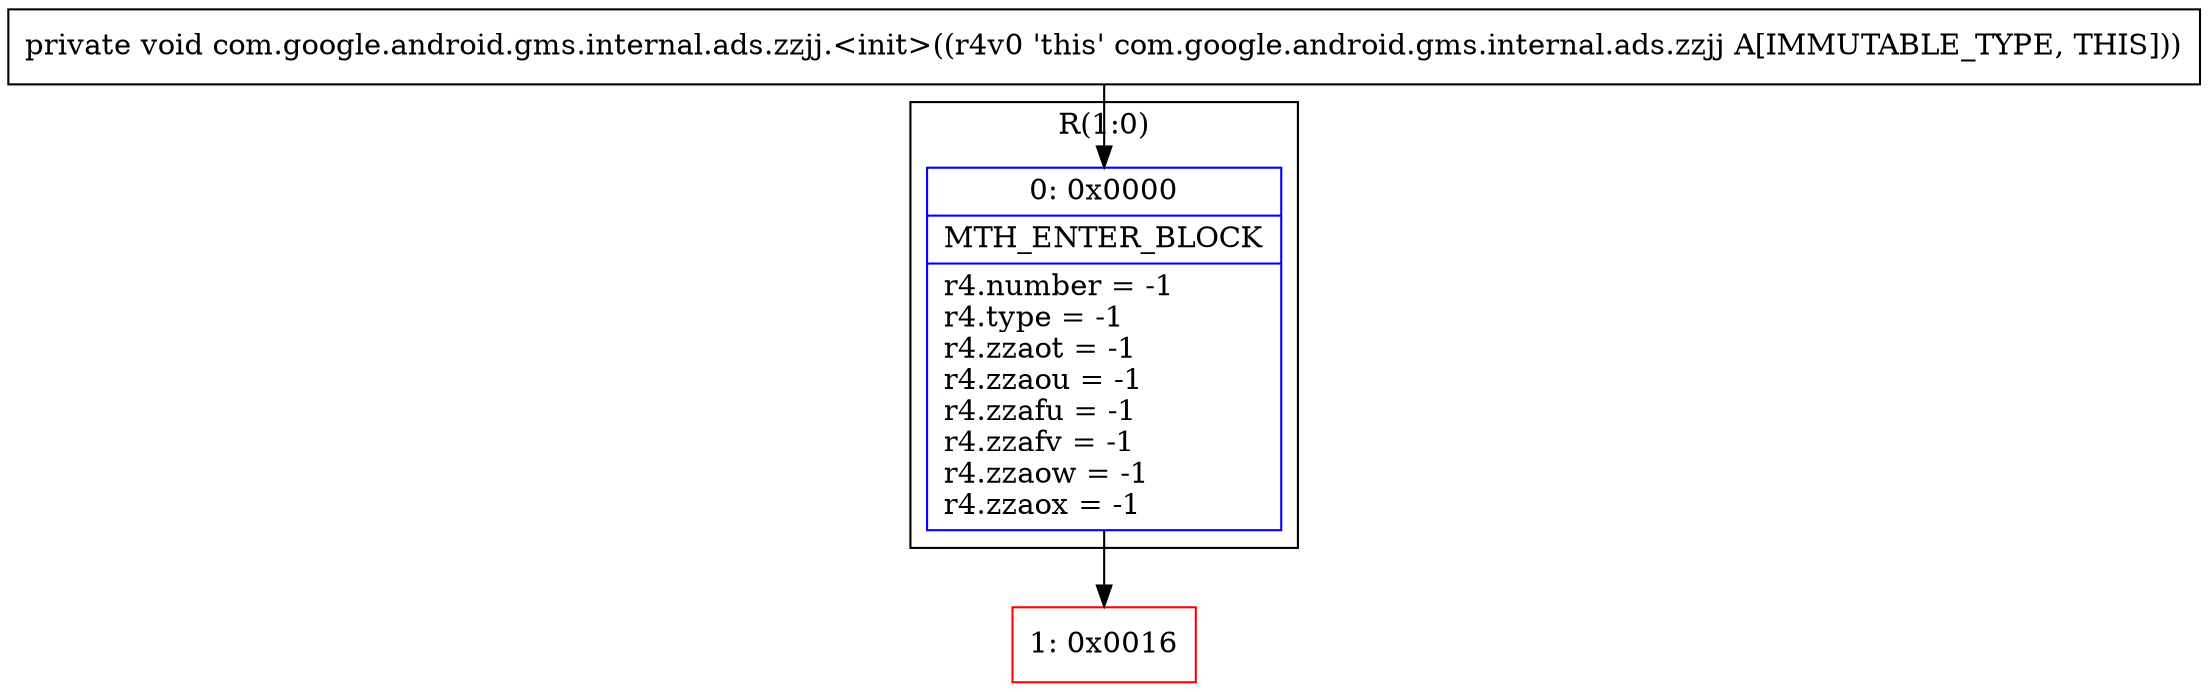 digraph "CFG forcom.google.android.gms.internal.ads.zzjj.\<init\>()V" {
subgraph cluster_Region_95361415 {
label = "R(1:0)";
node [shape=record,color=blue];
Node_0 [shape=record,label="{0\:\ 0x0000|MTH_ENTER_BLOCK\l|r4.number = \-1\lr4.type = \-1\lr4.zzaot = \-1\lr4.zzaou = \-1\lr4.zzafu = \-1\lr4.zzafv = \-1\lr4.zzaow = \-1\lr4.zzaox = \-1\l}"];
}
Node_1 [shape=record,color=red,label="{1\:\ 0x0016}"];
MethodNode[shape=record,label="{private void com.google.android.gms.internal.ads.zzjj.\<init\>((r4v0 'this' com.google.android.gms.internal.ads.zzjj A[IMMUTABLE_TYPE, THIS])) }"];
MethodNode -> Node_0;
Node_0 -> Node_1;
}

